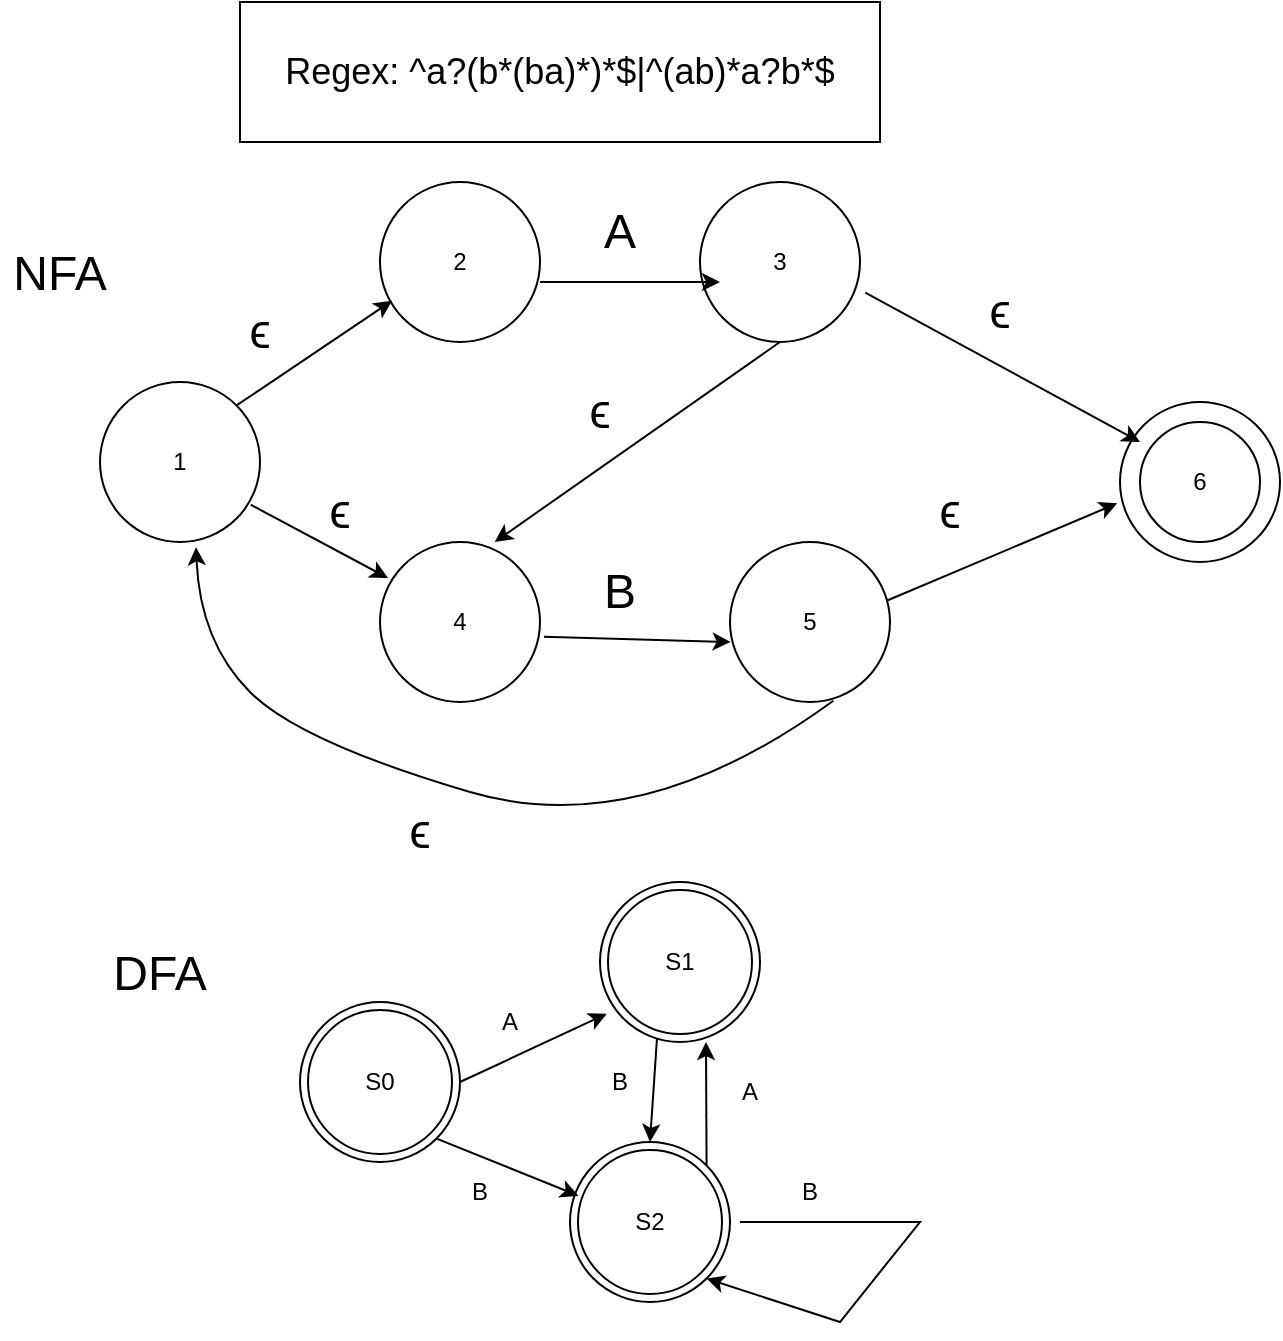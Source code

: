 <mxfile version="21.6.1" type="google">
  <diagram name="Page-1" id="PxkOhuPTrIP-ntn7k_k1">
    <mxGraphModel dx="1189" dy="583" grid="1" gridSize="10" guides="1" tooltips="1" connect="1" arrows="1" fold="1" page="1" pageScale="1" pageWidth="850" pageHeight="1100" math="0" shadow="0">
      <root>
        <mxCell id="0" />
        <mxCell id="1" parent="0" />
        <mxCell id="fQ5R01197zASrqQI6Q15-1" value="1" style="ellipse;whiteSpace=wrap;html=1;aspect=fixed;" vertex="1" parent="1">
          <mxGeometry x="70" y="210" width="80" height="80" as="geometry" />
        </mxCell>
        <mxCell id="fQ5R01197zASrqQI6Q15-2" value="2" style="ellipse;whiteSpace=wrap;html=1;aspect=fixed;" vertex="1" parent="1">
          <mxGeometry x="210" y="110" width="80" height="80" as="geometry" />
        </mxCell>
        <mxCell id="fQ5R01197zASrqQI6Q15-3" value="4" style="ellipse;whiteSpace=wrap;html=1;aspect=fixed;" vertex="1" parent="1">
          <mxGeometry x="210" y="290" width="80" height="80" as="geometry" />
        </mxCell>
        <mxCell id="fQ5R01197zASrqQI6Q15-4" value="5" style="ellipse;whiteSpace=wrap;html=1;aspect=fixed;" vertex="1" parent="1">
          <mxGeometry x="385" y="290" width="80" height="80" as="geometry" />
        </mxCell>
        <mxCell id="fQ5R01197zASrqQI6Q15-5" value="3" style="ellipse;whiteSpace=wrap;html=1;aspect=fixed;" vertex="1" parent="1">
          <mxGeometry x="370" y="110" width="80" height="80" as="geometry" />
        </mxCell>
        <mxCell id="fQ5R01197zASrqQI6Q15-6" value="" style="ellipse;whiteSpace=wrap;html=1;aspect=fixed;" vertex="1" parent="1">
          <mxGeometry x="580" y="220" width="80" height="80" as="geometry" />
        </mxCell>
        <mxCell id="fQ5R01197zASrqQI6Q15-7" value="6" style="ellipse;whiteSpace=wrap;html=1;aspect=fixed;" vertex="1" parent="1">
          <mxGeometry x="590" y="230" width="60" height="60" as="geometry" />
        </mxCell>
        <mxCell id="fQ5R01197zASrqQI6Q15-8" value="" style="endArrow=classic;html=1;rounded=0;exitX=1;exitY=0;exitDx=0;exitDy=0;entryX=0.075;entryY=0.742;entryDx=0;entryDy=0;entryPerimeter=0;" edge="1" parent="1" source="fQ5R01197zASrqQI6Q15-1" target="fQ5R01197zASrqQI6Q15-2">
          <mxGeometry width="50" height="50" relative="1" as="geometry">
            <mxPoint x="150" y="230" as="sourcePoint" />
            <mxPoint x="200" y="180" as="targetPoint" />
          </mxGeometry>
        </mxCell>
        <mxCell id="fQ5R01197zASrqQI6Q15-9" value="" style="endArrow=classic;html=1;rounded=0;exitX=0.942;exitY=0.767;exitDx=0;exitDy=0;entryX=0.05;entryY=0.225;entryDx=0;entryDy=0;entryPerimeter=0;exitPerimeter=0;" edge="1" parent="1" source="fQ5R01197zASrqQI6Q15-1" target="fQ5R01197zASrqQI6Q15-3">
          <mxGeometry width="50" height="50" relative="1" as="geometry">
            <mxPoint x="148" y="232" as="sourcePoint" />
            <mxPoint x="226" y="179" as="targetPoint" />
          </mxGeometry>
        </mxCell>
        <mxCell id="fQ5R01197zASrqQI6Q15-10" value="" style="endArrow=classic;html=1;rounded=0;" edge="1" parent="1">
          <mxGeometry width="50" height="50" relative="1" as="geometry">
            <mxPoint x="290" y="160" as="sourcePoint" />
            <mxPoint x="380" y="160" as="targetPoint" />
          </mxGeometry>
        </mxCell>
        <mxCell id="fQ5R01197zASrqQI6Q15-11" value="" style="endArrow=classic;html=1;rounded=0;exitX=1.025;exitY=0.592;exitDx=0;exitDy=0;exitPerimeter=0;entryX=0.004;entryY=0.625;entryDx=0;entryDy=0;entryPerimeter=0;" edge="1" parent="1" source="fQ5R01197zASrqQI6Q15-3" target="fQ5R01197zASrqQI6Q15-4">
          <mxGeometry width="50" height="50" relative="1" as="geometry">
            <mxPoint x="290" y="460" as="sourcePoint" />
            <mxPoint x="340" y="410" as="targetPoint" />
          </mxGeometry>
        </mxCell>
        <mxCell id="fQ5R01197zASrqQI6Q15-12" value="" style="endArrow=classic;html=1;rounded=0;exitX=0.979;exitY=0.367;exitDx=0;exitDy=0;exitPerimeter=0;entryX=-0.017;entryY=0.633;entryDx=0;entryDy=0;entryPerimeter=0;" edge="1" parent="1" source="fQ5R01197zASrqQI6Q15-4" target="fQ5R01197zASrqQI6Q15-6">
          <mxGeometry width="50" height="50" relative="1" as="geometry">
            <mxPoint x="480" y="330" as="sourcePoint" />
            <mxPoint x="530" y="280" as="targetPoint" />
          </mxGeometry>
        </mxCell>
        <mxCell id="fQ5R01197zASrqQI6Q15-13" value="" style="endArrow=classic;html=1;rounded=0;exitX=1.033;exitY=0.692;exitDx=0;exitDy=0;exitPerimeter=0;" edge="1" parent="1" source="fQ5R01197zASrqQI6Q15-5">
          <mxGeometry width="50" height="50" relative="1" as="geometry">
            <mxPoint x="490" y="200" as="sourcePoint" />
            <mxPoint x="590" y="240" as="targetPoint" />
          </mxGeometry>
        </mxCell>
        <mxCell id="fQ5R01197zASrqQI6Q15-14" value="&lt;font style=&quot;font-size: 24px;&quot;&gt;B&lt;/font&gt;" style="text;html=1;strokeColor=none;fillColor=none;align=center;verticalAlign=middle;whiteSpace=wrap;rounded=0;" vertex="1" parent="1">
          <mxGeometry x="300" y="300" width="60" height="30" as="geometry" />
        </mxCell>
        <mxCell id="fQ5R01197zASrqQI6Q15-15" value="&lt;font style=&quot;font-size: 24px;&quot;&gt;A&lt;/font&gt;" style="text;html=1;strokeColor=none;fillColor=none;align=center;verticalAlign=middle;whiteSpace=wrap;rounded=0;" vertex="1" parent="1">
          <mxGeometry x="300" y="120" width="60" height="30" as="geometry" />
        </mxCell>
        <mxCell id="fQ5R01197zASrqQI6Q15-16" value="" style="endArrow=classic;html=1;rounded=0;exitX=0.5;exitY=1;exitDx=0;exitDy=0;entryX=0.717;entryY=0;entryDx=0;entryDy=0;entryPerimeter=0;" edge="1" parent="1" source="fQ5R01197zASrqQI6Q15-5" target="fQ5R01197zASrqQI6Q15-3">
          <mxGeometry width="50" height="50" relative="1" as="geometry">
            <mxPoint x="360" y="270" as="sourcePoint" />
            <mxPoint x="410" y="220" as="targetPoint" />
          </mxGeometry>
        </mxCell>
        <mxCell id="fQ5R01197zASrqQI6Q15-18" value="" style="curved=1;endArrow=classic;html=1;rounded=0;exitX=0.646;exitY=0.992;exitDx=0;exitDy=0;exitPerimeter=0;entryX=0.6;entryY=1.033;entryDx=0;entryDy=0;entryPerimeter=0;" edge="1" parent="1" source="fQ5R01197zASrqQI6Q15-4" target="fQ5R01197zASrqQI6Q15-1">
          <mxGeometry width="50" height="50" relative="1" as="geometry">
            <mxPoint x="450" y="430" as="sourcePoint" />
            <mxPoint x="170" y="340" as="targetPoint" />
            <Array as="points">
              <mxPoint x="340" y="440" />
              <mxPoint x="170" y="390" />
              <mxPoint x="120" y="340" />
            </Array>
          </mxGeometry>
        </mxCell>
        <mxCell id="fQ5R01197zASrqQI6Q15-19" value="&lt;font style=&quot;font-size: 24px;&quot;&gt;ϵ&lt;/font&gt;" style="text;html=1;strokeColor=none;fillColor=none;align=center;verticalAlign=middle;whiteSpace=wrap;rounded=0;" vertex="1" parent="1">
          <mxGeometry x="200" y="420" width="60" height="30" as="geometry" />
        </mxCell>
        <mxCell id="fQ5R01197zASrqQI6Q15-20" value="&lt;font style=&quot;font-size: 24px;&quot;&gt;ϵ&lt;/font&gt;" style="text;html=1;strokeColor=none;fillColor=none;align=center;verticalAlign=middle;whiteSpace=wrap;rounded=0;" vertex="1" parent="1">
          <mxGeometry x="290" y="210" width="60" height="30" as="geometry" />
        </mxCell>
        <mxCell id="fQ5R01197zASrqQI6Q15-21" value="&lt;font style=&quot;font-size: 24px;&quot;&gt;ϵ&lt;/font&gt;" style="text;html=1;strokeColor=none;fillColor=none;align=center;verticalAlign=middle;whiteSpace=wrap;rounded=0;" vertex="1" parent="1">
          <mxGeometry x="120" y="170" width="60" height="30" as="geometry" />
        </mxCell>
        <mxCell id="fQ5R01197zASrqQI6Q15-22" value="&lt;font style=&quot;font-size: 24px;&quot;&gt;ϵ&lt;/font&gt;" style="text;html=1;strokeColor=none;fillColor=none;align=center;verticalAlign=middle;whiteSpace=wrap;rounded=0;" vertex="1" parent="1">
          <mxGeometry x="490" y="160" width="60" height="30" as="geometry" />
        </mxCell>
        <mxCell id="fQ5R01197zASrqQI6Q15-23" value="&lt;font style=&quot;font-size: 24px;&quot;&gt;ϵ&lt;/font&gt;" style="text;html=1;strokeColor=none;fillColor=none;align=center;verticalAlign=middle;whiteSpace=wrap;rounded=0;" vertex="1" parent="1">
          <mxGeometry x="465" y="260" width="60" height="30" as="geometry" />
        </mxCell>
        <mxCell id="fQ5R01197zASrqQI6Q15-24" value="&lt;font style=&quot;font-size: 24px;&quot;&gt;ϵ&lt;/font&gt;" style="text;html=1;strokeColor=none;fillColor=none;align=center;verticalAlign=middle;whiteSpace=wrap;rounded=0;" vertex="1" parent="1">
          <mxGeometry x="160" y="260" width="60" height="30" as="geometry" />
        </mxCell>
        <mxCell id="fQ5R01197zASrqQI6Q15-25" value="" style="rounded=0;whiteSpace=wrap;html=1;" vertex="1" parent="1">
          <mxGeometry x="140" y="20" width="320" height="70" as="geometry" />
        </mxCell>
        <mxCell id="fQ5R01197zASrqQI6Q15-26" value="&lt;font style=&quot;font-size: 18px;&quot;&gt;Regex:&amp;nbsp;^a?(b*(ba)*)*$|^(ab)*a?b*$&lt;/font&gt;" style="text;html=1;strokeColor=none;fillColor=none;align=center;verticalAlign=middle;whiteSpace=wrap;rounded=0;" vertex="1" parent="1">
          <mxGeometry x="140" y="20" width="320" height="70" as="geometry" />
        </mxCell>
        <mxCell id="fQ5R01197zASrqQI6Q15-27" value="S0" style="whiteSpace=wrap;html=1;aspect=fixed;shape=doubleEllipse;perimeter=ellipsePerimeter;" vertex="1" parent="1">
          <mxGeometry x="170" y="520" width="80" height="80" as="geometry" />
        </mxCell>
        <mxCell id="fQ5R01197zASrqQI6Q15-28" value="S1" style="whiteSpace=wrap;html=1;aspect=fixed;shape=doubleEllipse;perimeter=ellipsePerimeter;" vertex="1" parent="1">
          <mxGeometry x="320" y="460" width="80" height="80" as="geometry" />
        </mxCell>
        <mxCell id="fQ5R01197zASrqQI6Q15-29" value="S2" style="whiteSpace=wrap;html=1;aspect=fixed;shape=doubleEllipse;perimeter=ellipsePerimeter;" vertex="1" parent="1">
          <mxGeometry x="305" y="590" width="80" height="80" as="geometry" />
        </mxCell>
        <mxCell id="fQ5R01197zASrqQI6Q15-30" value="" style="endArrow=classic;html=1;rounded=0;exitX=1;exitY=1;exitDx=0;exitDy=0;entryX=0.053;entryY=0.336;entryDx=0;entryDy=0;entryPerimeter=0;" edge="1" parent="1" source="fQ5R01197zASrqQI6Q15-27" target="fQ5R01197zASrqQI6Q15-29">
          <mxGeometry width="50" height="50" relative="1" as="geometry">
            <mxPoint x="170" y="660" as="sourcePoint" />
            <mxPoint x="220" y="610" as="targetPoint" />
          </mxGeometry>
        </mxCell>
        <mxCell id="fQ5R01197zASrqQI6Q15-31" value="" style="endArrow=classic;html=1;rounded=0;exitX=1;exitY=0.5;exitDx=0;exitDy=0;entryX=0.042;entryY=0.824;entryDx=0;entryDy=0;entryPerimeter=0;" edge="1" parent="1" source="fQ5R01197zASrqQI6Q15-27" target="fQ5R01197zASrqQI6Q15-28">
          <mxGeometry width="50" height="50" relative="1" as="geometry">
            <mxPoint x="248" y="598" as="sourcePoint" />
            <mxPoint x="319" y="627" as="targetPoint" />
          </mxGeometry>
        </mxCell>
        <mxCell id="fQ5R01197zASrqQI6Q15-32" value="" style="endArrow=classic;html=1;rounded=0;exitX=1;exitY=0;exitDx=0;exitDy=0;" edge="1" parent="1" source="fQ5R01197zASrqQI6Q15-29">
          <mxGeometry width="50" height="50" relative="1" as="geometry">
            <mxPoint x="440" y="620" as="sourcePoint" />
            <mxPoint x="373" y="540" as="targetPoint" />
          </mxGeometry>
        </mxCell>
        <mxCell id="fQ5R01197zASrqQI6Q15-33" value="" style="endArrow=classic;html=1;rounded=0;exitX=0.356;exitY=0.98;exitDx=0;exitDy=0;exitPerimeter=0;entryX=0.5;entryY=0;entryDx=0;entryDy=0;" edge="1" parent="1" source="fQ5R01197zASrqQI6Q15-28" target="fQ5R01197zASrqQI6Q15-29">
          <mxGeometry width="50" height="50" relative="1" as="geometry">
            <mxPoint x="230" y="510" as="sourcePoint" />
            <mxPoint x="280" y="460" as="targetPoint" />
          </mxGeometry>
        </mxCell>
        <mxCell id="fQ5R01197zASrqQI6Q15-35" value="" style="endArrow=classic;html=1;rounded=0;entryX=1;entryY=1;entryDx=0;entryDy=0;" edge="1" parent="1" target="fQ5R01197zASrqQI6Q15-29">
          <mxGeometry width="50" height="50" relative="1" as="geometry">
            <mxPoint x="390" y="630" as="sourcePoint" />
            <mxPoint x="390" y="670" as="targetPoint" />
            <Array as="points">
              <mxPoint x="480" y="630" />
              <mxPoint x="440" y="680" />
            </Array>
          </mxGeometry>
        </mxCell>
        <mxCell id="fQ5R01197zASrqQI6Q15-36" value="A" style="text;html=1;strokeColor=none;fillColor=none;align=center;verticalAlign=middle;whiteSpace=wrap;rounded=0;" vertex="1" parent="1">
          <mxGeometry x="245" y="515" width="60" height="30" as="geometry" />
        </mxCell>
        <mxCell id="fQ5R01197zASrqQI6Q15-37" value="A" style="text;html=1;strokeColor=none;fillColor=none;align=center;verticalAlign=middle;whiteSpace=wrap;rounded=0;" vertex="1" parent="1">
          <mxGeometry x="365" y="550" width="60" height="30" as="geometry" />
        </mxCell>
        <mxCell id="fQ5R01197zASrqQI6Q15-38" value="B" style="text;html=1;strokeColor=none;fillColor=none;align=center;verticalAlign=middle;whiteSpace=wrap;rounded=0;" vertex="1" parent="1">
          <mxGeometry x="395" y="600" width="60" height="30" as="geometry" />
        </mxCell>
        <mxCell id="fQ5R01197zASrqQI6Q15-39" value="B" style="text;html=1;strokeColor=none;fillColor=none;align=center;verticalAlign=middle;whiteSpace=wrap;rounded=0;" vertex="1" parent="1">
          <mxGeometry x="300" y="545" width="60" height="30" as="geometry" />
        </mxCell>
        <mxCell id="fQ5R01197zASrqQI6Q15-40" value="&lt;font style=&quot;font-size: 24px;&quot;&gt;DFA&lt;/font&gt;" style="text;html=1;strokeColor=none;fillColor=none;align=center;verticalAlign=middle;whiteSpace=wrap;rounded=0;" vertex="1" parent="1">
          <mxGeometry x="70" y="491" width="60" height="30" as="geometry" />
        </mxCell>
        <mxCell id="fQ5R01197zASrqQI6Q15-41" value="&lt;font style=&quot;font-size: 24px;&quot;&gt;NFA&lt;/font&gt;" style="text;html=1;strokeColor=none;fillColor=none;align=center;verticalAlign=middle;whiteSpace=wrap;rounded=0;" vertex="1" parent="1">
          <mxGeometry x="20" y="141" width="60" height="30" as="geometry" />
        </mxCell>
        <mxCell id="fQ5R01197zASrqQI6Q15-42" value="B" style="text;html=1;strokeColor=none;fillColor=none;align=center;verticalAlign=middle;whiteSpace=wrap;rounded=0;" vertex="1" parent="1">
          <mxGeometry x="230" y="600" width="60" height="30" as="geometry" />
        </mxCell>
      </root>
    </mxGraphModel>
  </diagram>
</mxfile>
